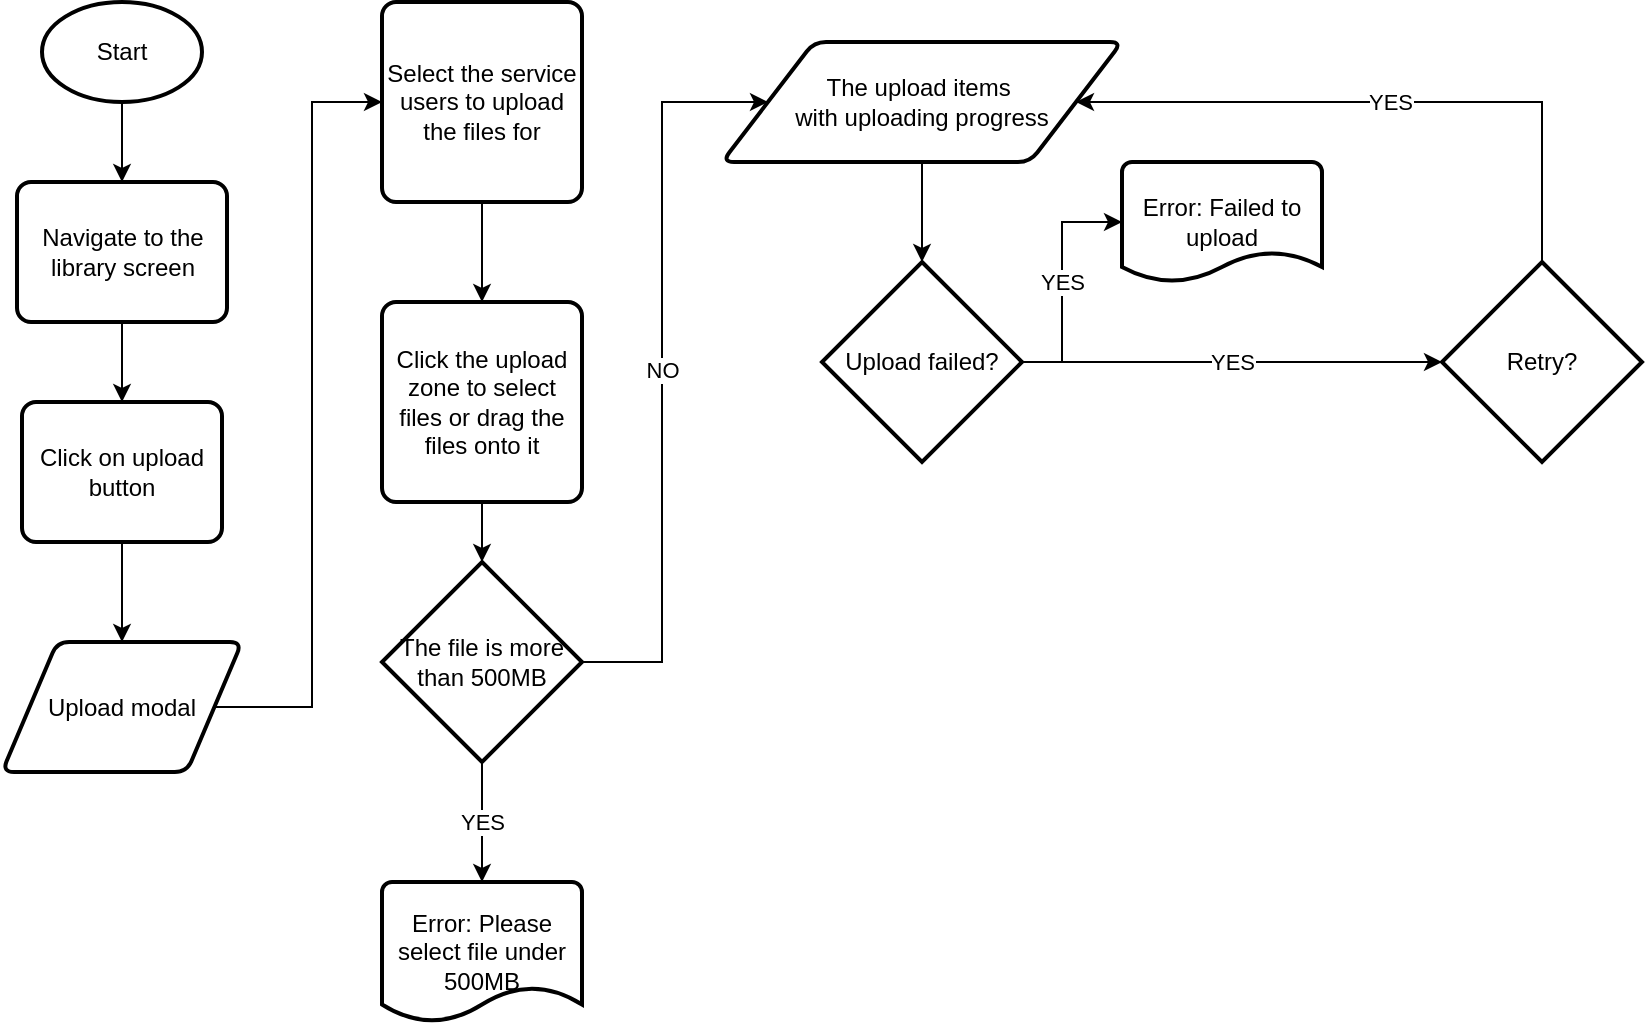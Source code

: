 <mxfile version="26.0.16">
  <diagram name="Page-1" id="Mwd-sdS5aPT-Yw2kYYVs">
    <mxGraphModel dx="728" dy="639" grid="1" gridSize="10" guides="1" tooltips="1" connect="1" arrows="1" fold="1" page="1" pageScale="1" pageWidth="850" pageHeight="1100" math="0" shadow="0">
      <root>
        <mxCell id="0" />
        <mxCell id="1" parent="0" />
        <mxCell id="PrTmcTb1Di3HVmhfcGkv-5" style="edgeStyle=orthogonalEdgeStyle;rounded=0;orthogonalLoop=1;jettySize=auto;html=1;" edge="1" parent="1" source="PrTmcTb1Di3HVmhfcGkv-2" target="PrTmcTb1Di3HVmhfcGkv-4">
          <mxGeometry relative="1" as="geometry" />
        </mxCell>
        <mxCell id="PrTmcTb1Di3HVmhfcGkv-2" value="Start" style="strokeWidth=2;html=1;shape=mxgraph.flowchart.start_1;whiteSpace=wrap;" vertex="1" parent="1">
          <mxGeometry x="120" y="150" width="80" height="50" as="geometry" />
        </mxCell>
        <mxCell id="PrTmcTb1Di3HVmhfcGkv-8" style="edgeStyle=orthogonalEdgeStyle;rounded=0;orthogonalLoop=1;jettySize=auto;html=1;" edge="1" parent="1" source="PrTmcTb1Di3HVmhfcGkv-4" target="PrTmcTb1Di3HVmhfcGkv-7">
          <mxGeometry relative="1" as="geometry" />
        </mxCell>
        <mxCell id="PrTmcTb1Di3HVmhfcGkv-4" value="Navigate to the library screen" style="rounded=1;whiteSpace=wrap;html=1;absoluteArcSize=1;arcSize=14;strokeWidth=2;" vertex="1" parent="1">
          <mxGeometry x="107.5" y="240" width="105" height="70" as="geometry" />
        </mxCell>
        <mxCell id="PrTmcTb1Di3HVmhfcGkv-10" style="edgeStyle=orthogonalEdgeStyle;rounded=0;orthogonalLoop=1;jettySize=auto;html=1;" edge="1" parent="1" source="PrTmcTb1Di3HVmhfcGkv-7" target="PrTmcTb1Di3HVmhfcGkv-9">
          <mxGeometry relative="1" as="geometry" />
        </mxCell>
        <mxCell id="PrTmcTb1Di3HVmhfcGkv-7" value="Click on upload button" style="rounded=1;whiteSpace=wrap;html=1;absoluteArcSize=1;arcSize=14;strokeWidth=2;" vertex="1" parent="1">
          <mxGeometry x="110" y="350" width="100" height="70" as="geometry" />
        </mxCell>
        <mxCell id="PrTmcTb1Di3HVmhfcGkv-15" style="edgeStyle=orthogonalEdgeStyle;rounded=0;orthogonalLoop=1;jettySize=auto;html=1;entryX=0;entryY=0.5;entryDx=0;entryDy=0;" edge="1" parent="1" source="PrTmcTb1Di3HVmhfcGkv-9" target="PrTmcTb1Di3HVmhfcGkv-14">
          <mxGeometry relative="1" as="geometry" />
        </mxCell>
        <mxCell id="PrTmcTb1Di3HVmhfcGkv-9" value="Upload modal" style="shape=parallelogram;html=1;strokeWidth=2;perimeter=parallelogramPerimeter;whiteSpace=wrap;rounded=1;arcSize=12;size=0.23;" vertex="1" parent="1">
          <mxGeometry x="100" y="470" width="120" height="65" as="geometry" />
        </mxCell>
        <mxCell id="PrTmcTb1Di3HVmhfcGkv-17" style="edgeStyle=orthogonalEdgeStyle;rounded=0;orthogonalLoop=1;jettySize=auto;html=1;" edge="1" parent="1" source="PrTmcTb1Di3HVmhfcGkv-14" target="PrTmcTb1Di3HVmhfcGkv-16">
          <mxGeometry relative="1" as="geometry" />
        </mxCell>
        <mxCell id="PrTmcTb1Di3HVmhfcGkv-14" value="Select the service users to upload the files for" style="rounded=1;whiteSpace=wrap;html=1;absoluteArcSize=1;arcSize=14;strokeWidth=2;" vertex="1" parent="1">
          <mxGeometry x="290" y="150" width="100" height="100" as="geometry" />
        </mxCell>
        <mxCell id="PrTmcTb1Di3HVmhfcGkv-19" style="edgeStyle=orthogonalEdgeStyle;rounded=0;orthogonalLoop=1;jettySize=auto;html=1;" edge="1" parent="1" source="PrTmcTb1Di3HVmhfcGkv-16" target="PrTmcTb1Di3HVmhfcGkv-18">
          <mxGeometry relative="1" as="geometry" />
        </mxCell>
        <mxCell id="PrTmcTb1Di3HVmhfcGkv-16" value="Click the upload zone to select files or drag the files onto it" style="rounded=1;whiteSpace=wrap;html=1;absoluteArcSize=1;arcSize=14;strokeWidth=2;" vertex="1" parent="1">
          <mxGeometry x="290" y="300" width="100" height="100" as="geometry" />
        </mxCell>
        <mxCell id="PrTmcTb1Di3HVmhfcGkv-26" value="NO" style="edgeStyle=orthogonalEdgeStyle;rounded=0;orthogonalLoop=1;jettySize=auto;html=1;entryX=0;entryY=0.5;entryDx=0;entryDy=0;" edge="1" parent="1" source="PrTmcTb1Di3HVmhfcGkv-18" target="PrTmcTb1Di3HVmhfcGkv-25">
          <mxGeometry relative="1" as="geometry">
            <Array as="points">
              <mxPoint x="430" y="480" />
              <mxPoint x="430" y="200" />
            </Array>
          </mxGeometry>
        </mxCell>
        <mxCell id="PrTmcTb1Di3HVmhfcGkv-18" value="The file is more than 500MB" style="strokeWidth=2;html=1;shape=mxgraph.flowchart.decision;whiteSpace=wrap;" vertex="1" parent="1">
          <mxGeometry x="290" y="430" width="100" height="100" as="geometry" />
        </mxCell>
        <mxCell id="PrTmcTb1Di3HVmhfcGkv-20" value="Error: Please select file under 500MB" style="strokeWidth=2;html=1;shape=mxgraph.flowchart.document2;whiteSpace=wrap;size=0.25;" vertex="1" parent="1">
          <mxGeometry x="290" y="590" width="100" height="70" as="geometry" />
        </mxCell>
        <mxCell id="PrTmcTb1Di3HVmhfcGkv-21" value="YES" style="edgeStyle=orthogonalEdgeStyle;rounded=0;orthogonalLoop=1;jettySize=auto;html=1;entryX=0.5;entryY=0;entryDx=0;entryDy=0;entryPerimeter=0;" edge="1" parent="1" source="PrTmcTb1Di3HVmhfcGkv-18" target="PrTmcTb1Di3HVmhfcGkv-20">
          <mxGeometry relative="1" as="geometry" />
        </mxCell>
        <mxCell id="PrTmcTb1Di3HVmhfcGkv-28" style="edgeStyle=orthogonalEdgeStyle;rounded=0;orthogonalLoop=1;jettySize=auto;html=1;" edge="1" parent="1" source="PrTmcTb1Di3HVmhfcGkv-25" target="PrTmcTb1Di3HVmhfcGkv-27">
          <mxGeometry relative="1" as="geometry" />
        </mxCell>
        <mxCell id="PrTmcTb1Di3HVmhfcGkv-25" value="The upload items&amp;nbsp;&lt;br&gt;with uploading progress" style="shape=parallelogram;html=1;strokeWidth=2;perimeter=parallelogramPerimeter;whiteSpace=wrap;rounded=1;arcSize=12;size=0.23;" vertex="1" parent="1">
          <mxGeometry x="460" y="170" width="200" height="60" as="geometry" />
        </mxCell>
        <mxCell id="PrTmcTb1Di3HVmhfcGkv-27" value="Upload failed?" style="strokeWidth=2;html=1;shape=mxgraph.flowchart.decision;whiteSpace=wrap;" vertex="1" parent="1">
          <mxGeometry x="510" y="280" width="100" height="100" as="geometry" />
        </mxCell>
        <mxCell id="PrTmcTb1Di3HVmhfcGkv-29" value="Error: Failed to upload" style="strokeWidth=2;html=1;shape=mxgraph.flowchart.document2;whiteSpace=wrap;size=0.25;" vertex="1" parent="1">
          <mxGeometry x="660" y="230" width="100" height="60" as="geometry" />
        </mxCell>
        <mxCell id="PrTmcTb1Di3HVmhfcGkv-30" value="YES" style="edgeStyle=orthogonalEdgeStyle;rounded=0;orthogonalLoop=1;jettySize=auto;html=1;entryX=0;entryY=0.5;entryDx=0;entryDy=0;entryPerimeter=0;" edge="1" parent="1" source="PrTmcTb1Di3HVmhfcGkv-27" target="PrTmcTb1Di3HVmhfcGkv-29">
          <mxGeometry relative="1" as="geometry">
            <Array as="points">
              <mxPoint x="630" y="330" />
              <mxPoint x="630" y="260" />
            </Array>
          </mxGeometry>
        </mxCell>
        <mxCell id="PrTmcTb1Di3HVmhfcGkv-33" value="YES" style="edgeStyle=orthogonalEdgeStyle;rounded=0;orthogonalLoop=1;jettySize=auto;html=1;entryX=1;entryY=0.5;entryDx=0;entryDy=0;" edge="1" parent="1" source="PrTmcTb1Di3HVmhfcGkv-31" target="PrTmcTb1Di3HVmhfcGkv-25">
          <mxGeometry relative="1" as="geometry">
            <Array as="points">
              <mxPoint x="870" y="200" />
            </Array>
          </mxGeometry>
        </mxCell>
        <mxCell id="PrTmcTb1Di3HVmhfcGkv-31" value="Retry?" style="strokeWidth=2;html=1;shape=mxgraph.flowchart.decision;whiteSpace=wrap;" vertex="1" parent="1">
          <mxGeometry x="820" y="280" width="100" height="100" as="geometry" />
        </mxCell>
        <mxCell id="PrTmcTb1Di3HVmhfcGkv-32" value="YES" style="edgeStyle=orthogonalEdgeStyle;rounded=0;orthogonalLoop=1;jettySize=auto;html=1;entryX=0;entryY=0.5;entryDx=0;entryDy=0;entryPerimeter=0;" edge="1" parent="1" source="PrTmcTb1Di3HVmhfcGkv-27" target="PrTmcTb1Di3HVmhfcGkv-31">
          <mxGeometry relative="1" as="geometry">
            <Array as="points">
              <mxPoint x="720" y="330" />
              <mxPoint x="720" y="330" />
            </Array>
          </mxGeometry>
        </mxCell>
      </root>
    </mxGraphModel>
  </diagram>
</mxfile>
